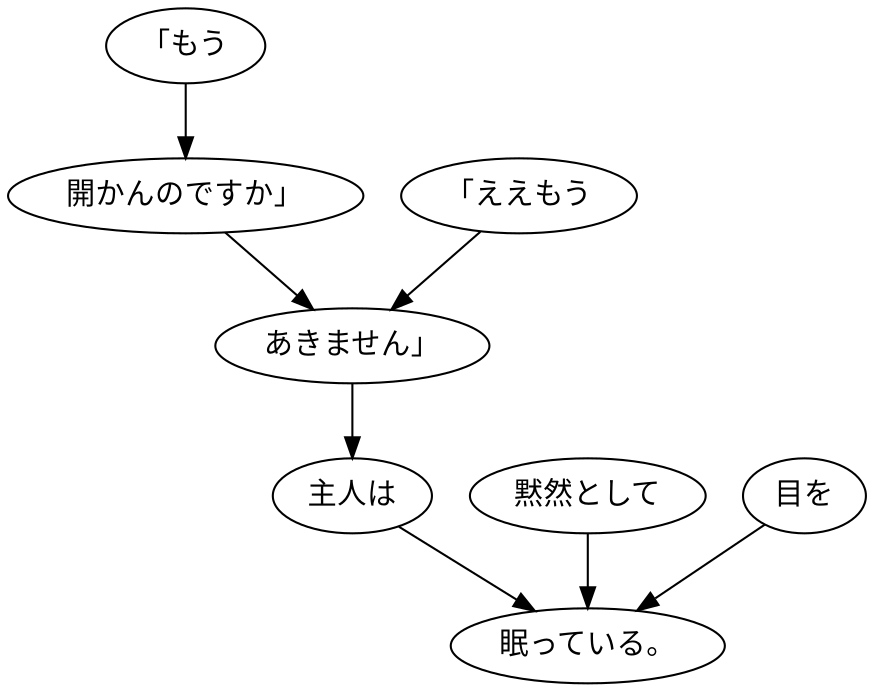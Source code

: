 digraph graph5431 {
	node0 [label="「もう"];
	node1 [label="開かんのですか」"];
	node2 [label="「ええもう"];
	node3 [label="あきません」"];
	node4 [label="主人は"];
	node5 [label="黙然として"];
	node6 [label="目を"];
	node7 [label="眠っている。"];
	node0 -> node1;
	node1 -> node3;
	node2 -> node3;
	node3 -> node4;
	node4 -> node7;
	node5 -> node7;
	node6 -> node7;
}
